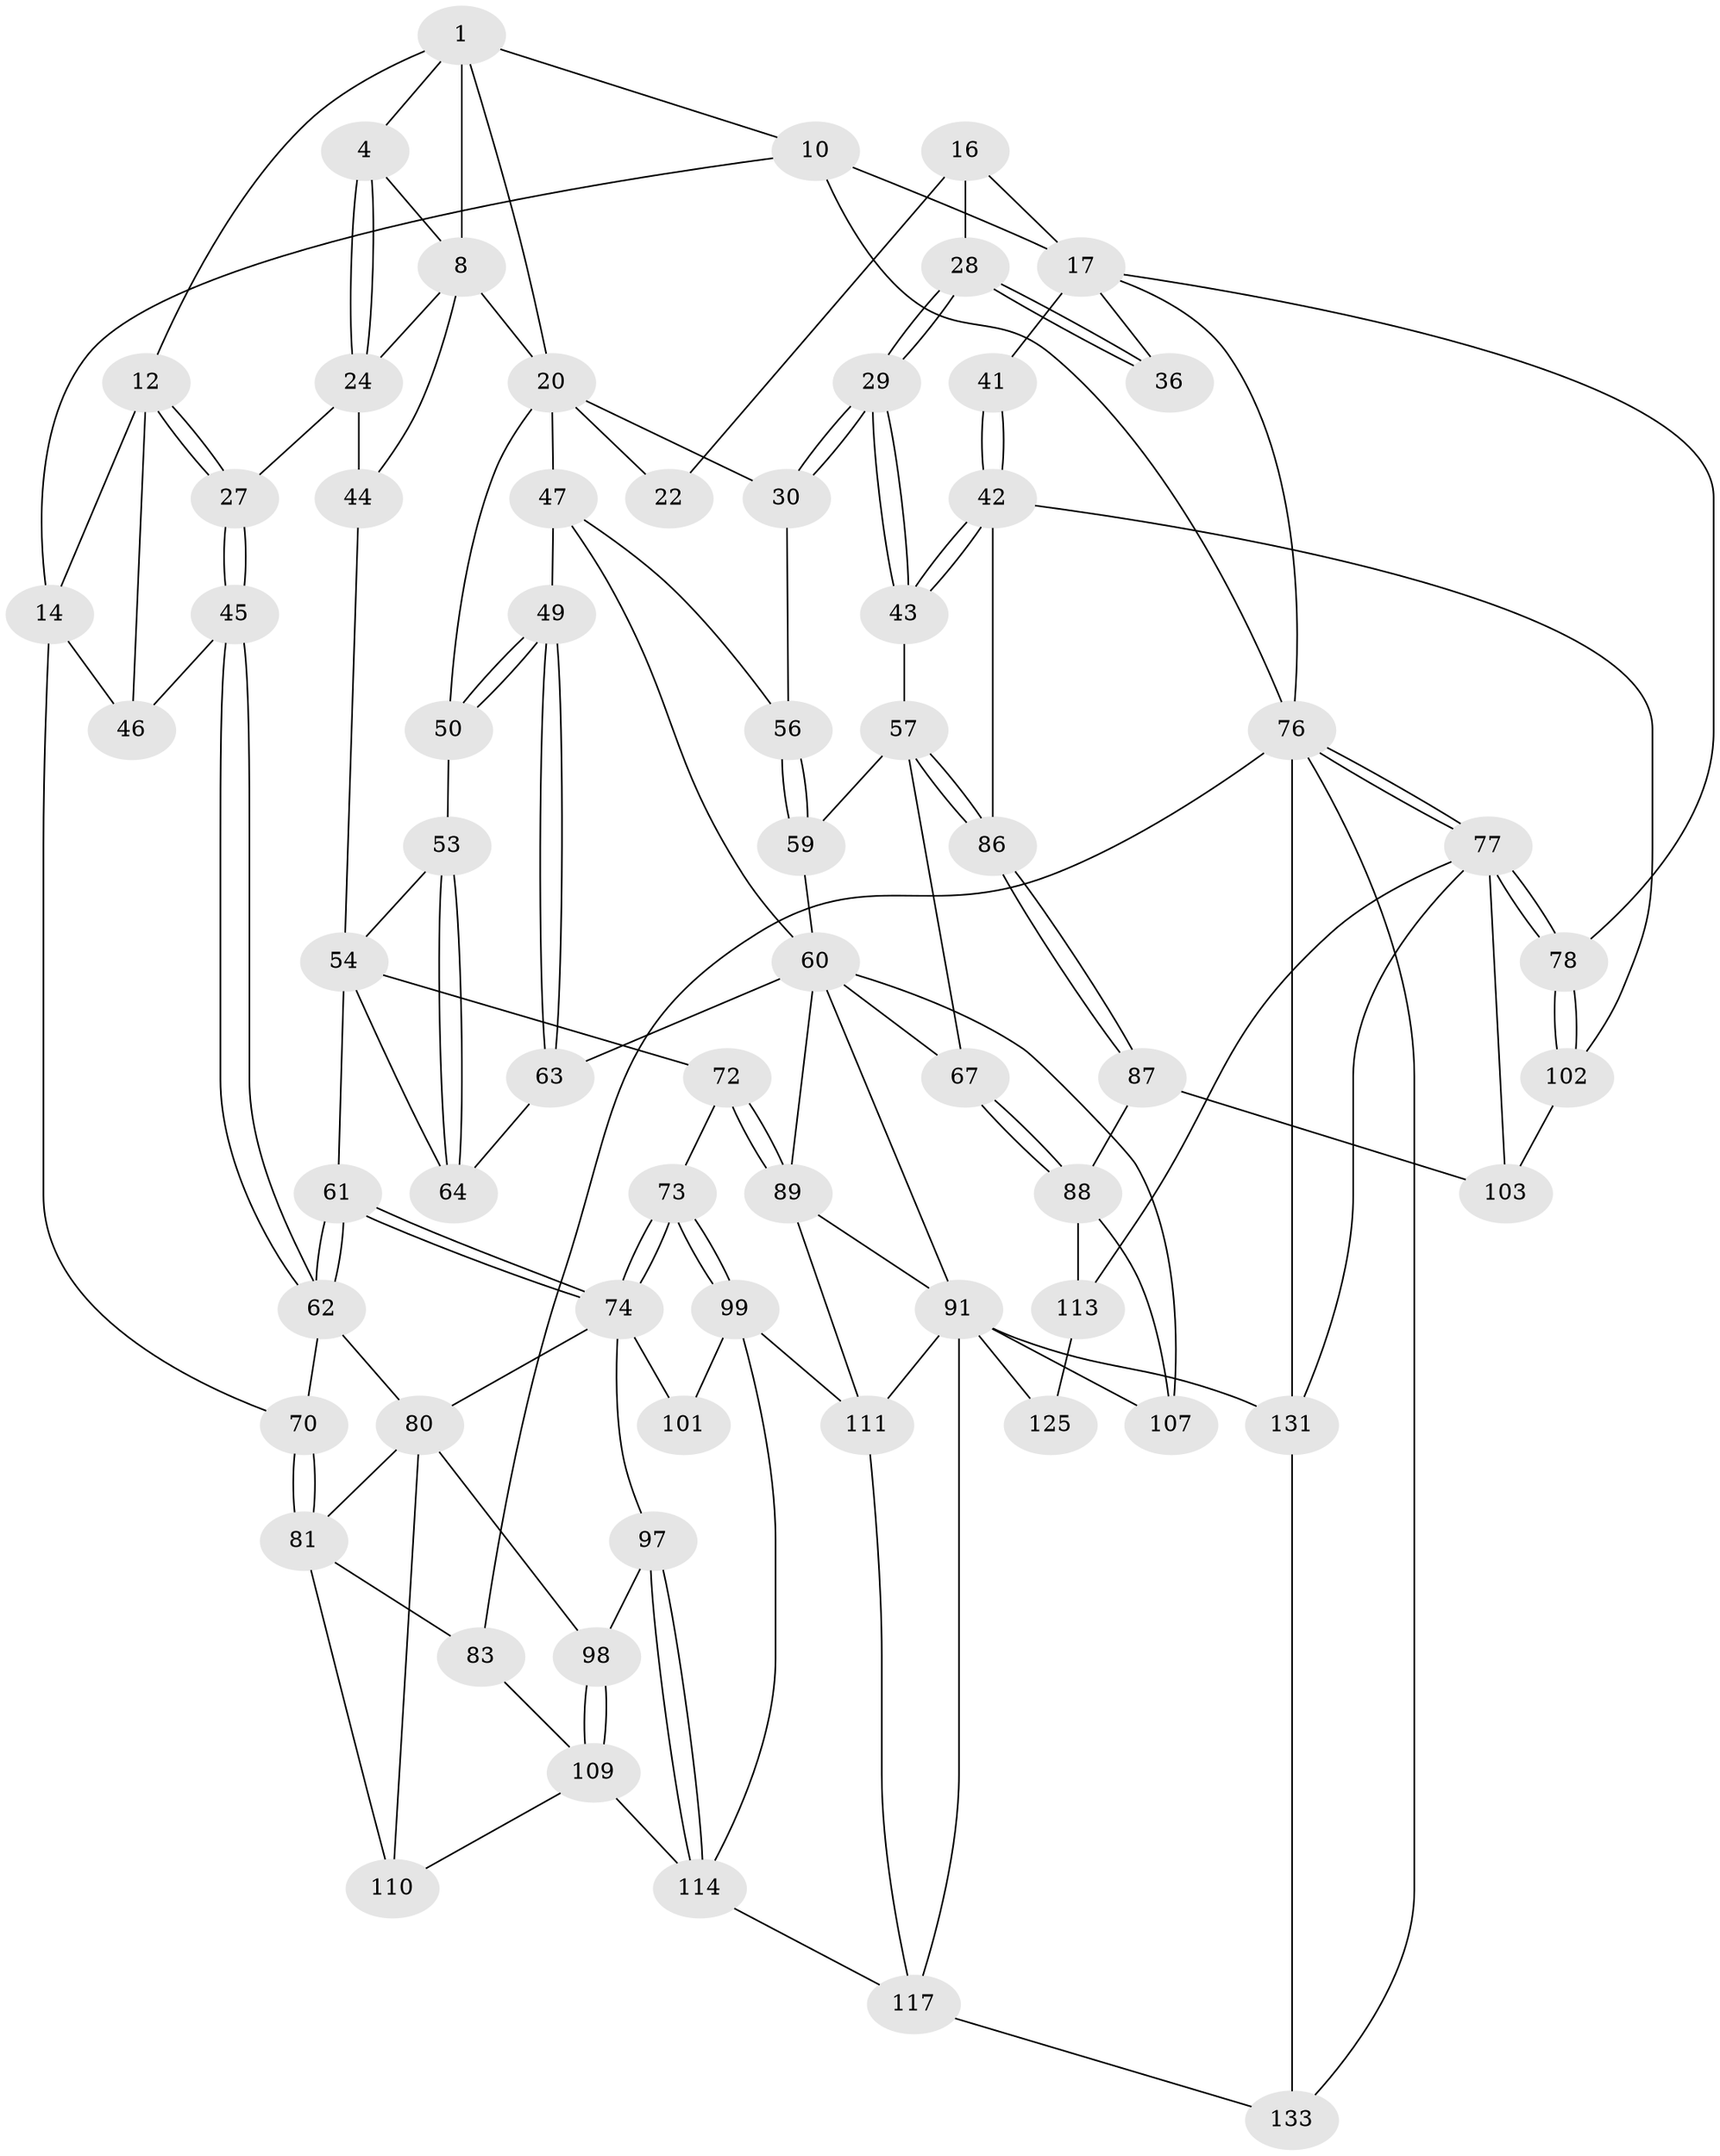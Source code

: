 // original degree distribution, {4: 0.208955223880597, 5: 0.5373134328358209, 3: 0.029850746268656716, 6: 0.22388059701492538}
// Generated by graph-tools (version 1.1) at 2025/17/03/09/25 04:17:10]
// undirected, 67 vertices, 149 edges
graph export_dot {
graph [start="1"]
  node [color=gray90,style=filled];
  1 [pos="+0.3613314809606697+0.10214544018206702",super="+6+2"];
  4 [pos="+0.25920963424969967+0.13727081896354834",super="+5"];
  8 [pos="+0.4020885129268857+0.17658250192638392",super="+9+31"];
  10 [pos="+0.5740210919492083+0",super="+11"];
  12 [pos="+0.19467092898491808+0.2117458067503365",super="+13"];
  14 [pos="+0+0",super="+51"];
  16 [pos="+0.9293736905192566+0.09742712499731912",super="+23"];
  17 [pos="+1+0.0013353404833649255",super="+18"];
  20 [pos="+0.5944644539009599+0.025553075512500228",super="+21+32"];
  22 [pos="+0.8159566267863642+0.12909430156381618"];
  24 [pos="+0.35958136496753035+0.19961221852624322",super="+25"];
  27 [pos="+0.25724269043117826+0.29258779735199264"];
  28 [pos="+0.8649363395618327+0.2593623866392852"];
  29 [pos="+0.844562108621623+0.2889850015231718"];
  30 [pos="+0.8001062632227104+0.28509548854590894",super="+37"];
  36 [pos="+0.8971682072027765+0.24725683111177327"];
  41 [pos="+1+0.41301974799131314"];
  42 [pos="+1+0.43095398183301836",super="+85"];
  43 [pos="+0.9526178860086844+0.4388290744761863"];
  44 [pos="+0.29358844565864844+0.32706632474709396"];
  45 [pos="+0.11951769757554122+0.40598168779260935"];
  46 [pos="+0.09712724176016058+0.28989508518035967"];
  47 [pos="+0.6452342611642394+0.3469301899449423",super="+48"];
  49 [pos="+0.5716453486051525+0.41889659228078924"];
  50 [pos="+0.5537273520195715+0.38170802638570844",super="+52"];
  53 [pos="+0.4026520947172118+0.44119500759729674"];
  54 [pos="+0.3856551687508374+0.4395448088772817",super="+55+71"];
  56 [pos="+0.7605559341337766+0.3275592379379928"];
  57 [pos="+0.9299658182844078+0.4554415112705503",super="+58"];
  59 [pos="+0.7496368212267008+0.39841677590341773"];
  60 [pos="+0.6665300044388105+0.4156675247973532",super="+65"];
  61 [pos="+0.2709467482619156+0.4755942818472877"];
  62 [pos="+0.11828771082323963+0.40947221236820797",super="+69"];
  63 [pos="+0.5098939990034325+0.5077384543104035"];
  64 [pos="+0.44708076831048976+0.47220944403679943"];
  67 [pos="+0.7896959404525588+0.5678810810508446"];
  70 [pos="+0+0.3833137482990427"];
  72 [pos="+0.33905627705319286+0.6393246384794066"];
  73 [pos="+0.33254870128013075+0.6422765671873968"];
  74 [pos="+0.24587732886895863+0.5503963388318319",super="+79"];
  76 [pos="+1+1",super="+84"];
  77 [pos="+1+0.9271911054514774",super="+126"];
  78 [pos="+1+0.6397781745341956"];
  80 [pos="+0.10532866814822955+0.5638024885772629",super="+93"];
  81 [pos="+0+0.6415583503800985",super="+82"];
  83 [pos="+0+1"];
  86 [pos="+0.9476770806352385+0.6438408651326171"];
  87 [pos="+0.9139172227700316+0.6650798614901154",super="+104"];
  88 [pos="+0.7916615244502033+0.571745893309726",super="+105"];
  89 [pos="+0.5154436541905519+0.6142443909765938",super="+92"];
  91 [pos="+0.5708824432907251+0.6715402102572758",super="+119"];
  97 [pos="+0.15054807264821024+0.7061348428276115"];
  98 [pos="+0.1210649628678553+0.7098523388167647"];
  99 [pos="+0.32021191728935683+0.6916232431564037",super="+100"];
  101 [pos="+0.22631485186291525+0.6734491489516081"];
  102 [pos="+0.9962953946020981+0.6509956446674304"];
  103 [pos="+0.9570166989684177+0.7576159429435518"];
  107 [pos="+0.7227010238469305+0.7437230434310291"];
  109 [pos="+0.062442880156867775+0.7916346997691717",super="+116"];
  110 [pos="+0.055005144530650744+0.7874035217514535"];
  111 [pos="+0.3908456438457067+0.7909367360308479",super="+112"];
  113 [pos="+0.8314652738693094+0.7948593200550089",super="+124"];
  114 [pos="+0.20044516439234686+0.7568150590787707",super="+115"];
  117 [pos="+0.242784729910474+0.8725085126036234",super="+118"];
  125 [pos="+0.7466817130893543+0.8682002788884181"];
  131 [pos="+0.5545123341960574+1",super="+132+134"];
  133 [pos="+0.26740420231832324+1"];
  1 -- 8;
  1 -- 10;
  1 -- 20;
  1 -- 4;
  1 -- 12;
  4 -- 24;
  4 -- 24;
  4 -- 8;
  8 -- 24 [weight=2];
  8 -- 20;
  8 -- 44;
  10 -- 76;
  10 -- 14;
  10 -- 17 [weight=2];
  12 -- 27;
  12 -- 27;
  12 -- 46;
  12 -- 14;
  14 -- 46;
  14 -- 70;
  16 -- 17;
  16 -- 28;
  16 -- 22;
  17 -- 36 [weight=2];
  17 -- 41 [weight=2];
  17 -- 76;
  17 -- 78;
  20 -- 22;
  20 -- 30 [weight=2];
  20 -- 50 [weight=2];
  20 -- 47;
  24 -- 27;
  24 -- 44;
  27 -- 45;
  27 -- 45;
  28 -- 29;
  28 -- 29;
  28 -- 36;
  28 -- 36;
  29 -- 30;
  29 -- 30;
  29 -- 43;
  29 -- 43;
  30 -- 56;
  41 -- 42;
  41 -- 42;
  42 -- 43;
  42 -- 43;
  42 -- 86;
  42 -- 102;
  43 -- 57;
  44 -- 54;
  45 -- 46;
  45 -- 62;
  45 -- 62;
  47 -- 56;
  47 -- 49;
  47 -- 60;
  49 -- 50;
  49 -- 50;
  49 -- 63;
  49 -- 63;
  50 -- 53;
  53 -- 54;
  53 -- 64;
  53 -- 64;
  54 -- 61;
  54 -- 64;
  54 -- 72;
  56 -- 59;
  56 -- 59;
  57 -- 86;
  57 -- 86;
  57 -- 67;
  57 -- 59;
  59 -- 60;
  60 -- 67;
  60 -- 107;
  60 -- 89;
  60 -- 91;
  60 -- 63;
  61 -- 62;
  61 -- 62;
  61 -- 74;
  61 -- 74;
  62 -- 80;
  62 -- 70;
  63 -- 64;
  67 -- 88;
  67 -- 88;
  70 -- 81;
  70 -- 81;
  72 -- 73;
  72 -- 89;
  72 -- 89;
  73 -- 74;
  73 -- 74;
  73 -- 99;
  73 -- 99;
  74 -- 80;
  74 -- 97;
  74 -- 101 [weight=2];
  76 -- 77;
  76 -- 77;
  76 -- 83;
  76 -- 133;
  76 -- 131;
  77 -- 78;
  77 -- 78;
  77 -- 113;
  77 -- 131;
  77 -- 103;
  78 -- 102;
  78 -- 102;
  80 -- 81;
  80 -- 98;
  80 -- 110;
  81 -- 83;
  81 -- 110;
  83 -- 109;
  86 -- 87;
  86 -- 87;
  87 -- 88 [weight=2];
  87 -- 103;
  88 -- 113 [weight=2];
  88 -- 107;
  89 -- 91;
  89 -- 111;
  91 -- 131 [weight=2];
  91 -- 117;
  91 -- 107;
  91 -- 125 [weight=2];
  91 -- 111;
  97 -- 98;
  97 -- 114;
  97 -- 114;
  98 -- 109;
  98 -- 109;
  99 -- 111;
  99 -- 114;
  99 -- 101;
  102 -- 103;
  109 -- 110;
  109 -- 114;
  111 -- 117;
  113 -- 125;
  114 -- 117;
  117 -- 133;
  131 -- 133;
}
